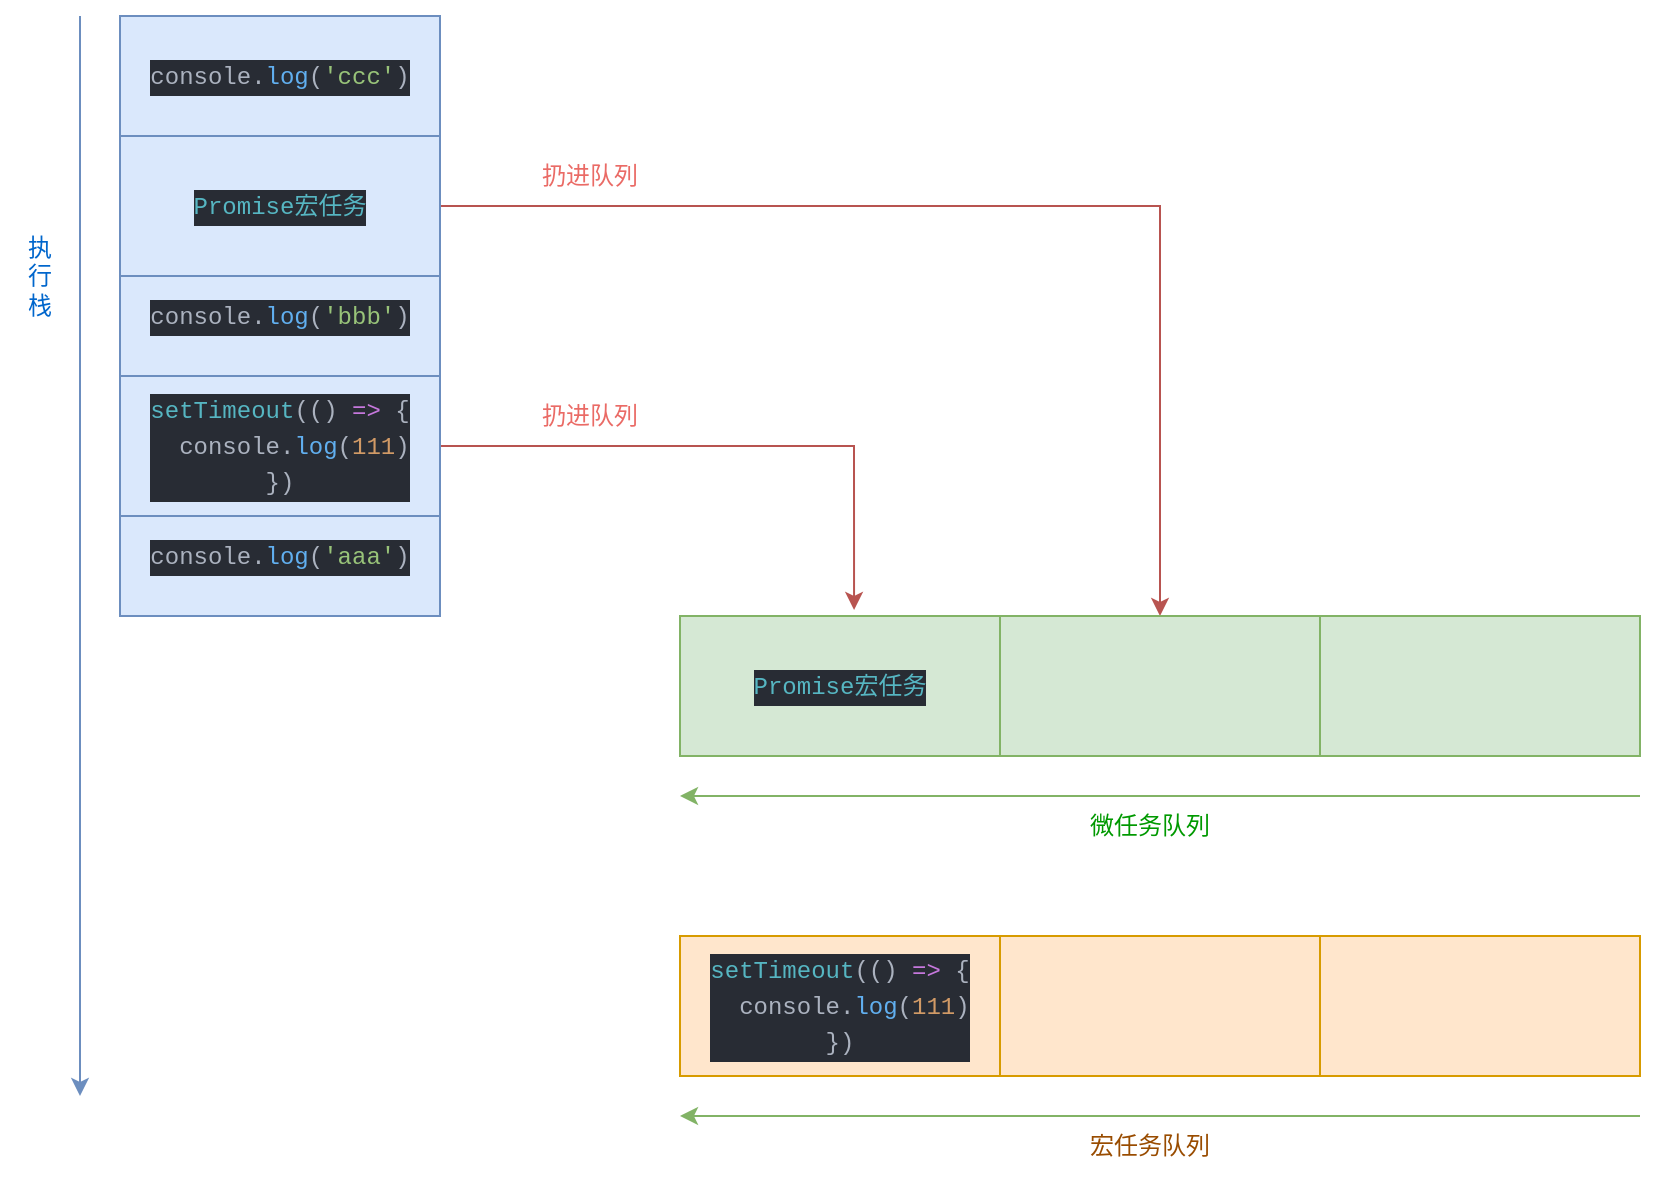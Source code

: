 <mxfile version="12.4.2" type="device" pages="1"><diagram id="RkADeW3dG8wnYKc9OIKK" name="Page-1"><mxGraphModel dx="946" dy="557" grid="1" gridSize="10" guides="1" tooltips="1" connect="1" arrows="1" fold="1" page="1" pageScale="1" pageWidth="827" pageHeight="1169" math="0" shadow="0"><root><mxCell id="0"/><mxCell id="1" parent="0"/><mxCell id="sOgLCs6yCAgwCK1zOZvz-7" value="&lt;div style=&quot;color: rgb(171 , 178 , 191) ; background-color: rgb(40 , 44 , 52) ; font-family: &amp;#34;menlo&amp;#34; , &amp;#34;monaco&amp;#34; , &amp;#34;courier new&amp;#34; , monospace ; line-height: 18px ; white-space: pre&quot;&gt;console.&lt;span style=&quot;color: #61afef&quot;&gt;log&lt;/span&gt;(&lt;span style=&quot;color: #98c379&quot;&gt;'aaa'&lt;/span&gt;)&lt;/div&gt;" style="rounded=0;whiteSpace=wrap;html=1;fillColor=#dae8fc;strokeColor=#6c8ebf;" vertex="1" parent="1"><mxGeometry x="160" y="380" width="160" height="60" as="geometry"/></mxCell><mxCell id="sOgLCs6yCAgwCK1zOZvz-30" style="edgeStyle=orthogonalEdgeStyle;rounded=0;orthogonalLoop=1;jettySize=auto;html=1;entryX=0.544;entryY=-0.043;entryDx=0;entryDy=0;entryPerimeter=0;fontColor=#0066CC;fillColor=#f8cecc;strokeColor=#b85450;" edge="1" parent="1" source="sOgLCs6yCAgwCK1zOZvz-8" target="sOgLCs6yCAgwCK1zOZvz-21"><mxGeometry relative="1" as="geometry"/></mxCell><mxCell id="sOgLCs6yCAgwCK1zOZvz-8" value="&lt;div style=&quot;color: rgb(171 , 178 , 191) ; background-color: rgb(40 , 44 , 52) ; font-family: &amp;#34;menlo&amp;#34; , &amp;#34;monaco&amp;#34; , &amp;#34;courier new&amp;#34; , monospace ; line-height: 18px ; white-space: pre&quot;&gt;&lt;div&gt;&lt;span style=&quot;color: #56b6c2&quot;&gt;setTimeout&lt;/span&gt;(() &lt;span style=&quot;color: #c678dd&quot;&gt;=&amp;gt;&lt;/span&gt; {&lt;/div&gt;&lt;div&gt;  console.&lt;span style=&quot;color: #61afef&quot;&gt;log&lt;/span&gt;(&lt;span style=&quot;color: #d19a66&quot;&gt;111&lt;/span&gt;)&lt;/div&gt;&lt;div&gt;})&lt;/div&gt;&lt;/div&gt;" style="rounded=0;whiteSpace=wrap;html=1;fillColor=#dae8fc;strokeColor=#6c8ebf;" vertex="1" parent="1"><mxGeometry x="160" y="320" width="160" height="70" as="geometry"/></mxCell><mxCell id="sOgLCs6yCAgwCK1zOZvz-9" value="&lt;div style=&quot;color: rgb(171 , 178 , 191) ; background-color: rgb(40 , 44 , 52) ; font-family: &amp;#34;menlo&amp;#34; , &amp;#34;monaco&amp;#34; , &amp;#34;courier new&amp;#34; , monospace ; line-height: 18px ; white-space: pre&quot;&gt;console.&lt;span style=&quot;color: #61afef&quot;&gt;log&lt;/span&gt;(&lt;span style=&quot;color: #98c379&quot;&gt;'bbb'&lt;/span&gt;)&lt;/div&gt;" style="rounded=0;whiteSpace=wrap;html=1;fillColor=#dae8fc;strokeColor=#6c8ebf;" vertex="1" parent="1"><mxGeometry x="160" y="260" width="160" height="60" as="geometry"/></mxCell><mxCell id="sOgLCs6yCAgwCK1zOZvz-31" style="edgeStyle=orthogonalEdgeStyle;rounded=0;orthogonalLoop=1;jettySize=auto;html=1;entryX=0.5;entryY=0;entryDx=0;entryDy=0;fontColor=#0066CC;fillColor=#f8cecc;strokeColor=#b85450;" edge="1" parent="1" source="sOgLCs6yCAgwCK1zOZvz-10" target="sOgLCs6yCAgwCK1zOZvz-22"><mxGeometry relative="1" as="geometry"/></mxCell><mxCell id="sOgLCs6yCAgwCK1zOZvz-10" value="&lt;div style=&quot;background-color: rgb(40 , 44 , 52) ; font-family: &amp;#34;menlo&amp;#34; , &amp;#34;monaco&amp;#34; , &amp;#34;courier new&amp;#34; , monospace ; line-height: 18px ; white-space: pre&quot;&gt;&lt;div&gt;&lt;font color=&quot;#56b6c2&quot;&gt;Promise宏任务&lt;/font&gt;&lt;/div&gt;&lt;/div&gt;" style="rounded=0;whiteSpace=wrap;html=1;fillColor=#dae8fc;strokeColor=#6c8ebf;" vertex="1" parent="1"><mxGeometry x="160" y="200" width="160" height="70" as="geometry"/></mxCell><mxCell id="sOgLCs6yCAgwCK1zOZvz-11" value="&lt;div style=&quot;color: rgb(171 , 178 , 191) ; background-color: rgb(40 , 44 , 52) ; font-family: &amp;#34;menlo&amp;#34; , &amp;#34;monaco&amp;#34; , &amp;#34;courier new&amp;#34; , monospace ; line-height: 18px ; white-space: pre&quot;&gt;console.&lt;span style=&quot;color: #61afef&quot;&gt;log&lt;/span&gt;(&lt;span style=&quot;color: #98c379&quot;&gt;'ccc'&lt;/span&gt;)&lt;/div&gt;" style="rounded=0;whiteSpace=wrap;html=1;fillColor=#dae8fc;strokeColor=#6c8ebf;" vertex="1" parent="1"><mxGeometry x="160" y="140" width="160" height="60" as="geometry"/></mxCell><mxCell id="sOgLCs6yCAgwCK1zOZvz-16" value="" style="endArrow=classic;html=1;fillColor=#dae8fc;strokeColor=#6c8ebf;" edge="1" parent="1"><mxGeometry width="50" height="50" relative="1" as="geometry"><mxPoint x="140" y="140" as="sourcePoint"/><mxPoint x="140" y="680" as="targetPoint"/></mxGeometry></mxCell><mxCell id="sOgLCs6yCAgwCK1zOZvz-20" value="&lt;div style=&quot;background-color: rgb(40 , 44 , 52) ; font-family: &amp;#34;menlo&amp;#34; , &amp;#34;monaco&amp;#34; , &amp;#34;courier new&amp;#34; , monospace ; line-height: 18px ; white-space: pre&quot;&gt;&lt;div style=&quot;color: rgb(171 , 178 , 191)&quot;&gt;&lt;br&gt;&lt;/div&gt;&lt;/div&gt;" style="rounded=0;whiteSpace=wrap;html=1;fillColor=#d5e8d4;strokeColor=#82b366;" vertex="1" parent="1"><mxGeometry x="760" y="440" width="160" height="70" as="geometry"/></mxCell><mxCell id="sOgLCs6yCAgwCK1zOZvz-21" value="&lt;div style=&quot;color: rgb(171 , 178 , 191) ; background-color: rgb(40 , 44 , 52) ; font-family: &amp;#34;menlo&amp;#34; , &amp;#34;monaco&amp;#34; , &amp;#34;courier new&amp;#34; , monospace ; line-height: 18px ; white-space: pre&quot;&gt;&lt;span style=&quot;color: rgb(86 , 182 , 194)&quot;&gt;Promise宏任务&lt;/span&gt;&lt;br&gt;&lt;/div&gt;" style="rounded=0;whiteSpace=wrap;html=1;fillColor=#d5e8d4;strokeColor=#82b366;" vertex="1" parent="1"><mxGeometry x="440" y="440" width="160" height="70" as="geometry"/></mxCell><mxCell id="sOgLCs6yCAgwCK1zOZvz-22" value="&lt;div style=&quot;background-color: rgb(40 , 44 , 52) ; font-family: &amp;#34;menlo&amp;#34; , &amp;#34;monaco&amp;#34; , &amp;#34;courier new&amp;#34; , monospace ; line-height: 18px ; white-space: pre&quot;&gt;&lt;div style=&quot;color: rgb(171 , 178 , 191)&quot;&gt;&lt;br&gt;&lt;/div&gt;&lt;/div&gt;" style="rounded=0;whiteSpace=wrap;html=1;fillColor=#d5e8d4;strokeColor=#82b366;" vertex="1" parent="1"><mxGeometry x="600" y="440" width="160" height="70" as="geometry"/></mxCell><mxCell id="sOgLCs6yCAgwCK1zOZvz-23" value="" style="endArrow=classic;html=1;fillColor=#d5e8d4;strokeColor=#82b366;" edge="1" parent="1"><mxGeometry width="50" height="50" relative="1" as="geometry"><mxPoint x="920" y="530" as="sourcePoint"/><mxPoint x="440" y="530" as="targetPoint"/></mxGeometry></mxCell><mxCell id="sOgLCs6yCAgwCK1zOZvz-24" value="执&lt;br&gt;行&lt;br&gt;栈" style="text;html=1;strokeColor=none;fillColor=none;align=center;verticalAlign=middle;whiteSpace=wrap;rounded=0;fontColor=#0066CC;" vertex="1" parent="1"><mxGeometry x="100" y="230" width="40" height="80" as="geometry"/></mxCell><mxCell id="sOgLCs6yCAgwCK1zOZvz-25" value="微任务队列" style="text;html=1;strokeColor=none;fillColor=none;align=center;verticalAlign=middle;whiteSpace=wrap;rounded=0;fontColor=#009900;" vertex="1" parent="1"><mxGeometry x="640" y="530" width="70" height="30" as="geometry"/></mxCell><mxCell id="sOgLCs6yCAgwCK1zOZvz-34" value="扔进队列" style="text;html=1;strokeColor=none;fillColor=none;align=center;verticalAlign=middle;whiteSpace=wrap;rounded=0;fontColor=#EA6B66;" vertex="1" parent="1"><mxGeometry x="360" y="210" width="70" height="20" as="geometry"/></mxCell><mxCell id="sOgLCs6yCAgwCK1zOZvz-35" value="扔进队列" style="text;html=1;strokeColor=none;fillColor=none;align=center;verticalAlign=middle;whiteSpace=wrap;rounded=0;fontColor=#EA6B66;" vertex="1" parent="1"><mxGeometry x="360" y="330" width="70" height="20" as="geometry"/></mxCell><mxCell id="sOgLCs6yCAgwCK1zOZvz-37" value="&lt;div style=&quot;background-color: rgb(40 , 44 , 52) ; font-family: &amp;#34;menlo&amp;#34; , &amp;#34;monaco&amp;#34; , &amp;#34;courier new&amp;#34; , monospace ; line-height: 18px ; white-space: pre&quot;&gt;&lt;div style=&quot;color: rgb(171 , 178 , 191)&quot;&gt;&lt;br&gt;&lt;/div&gt;&lt;/div&gt;" style="rounded=0;whiteSpace=wrap;html=1;fillColor=#ffe6cc;strokeColor=#d79b00;" vertex="1" parent="1"><mxGeometry x="760" y="600" width="160" height="70" as="geometry"/></mxCell><mxCell id="sOgLCs6yCAgwCK1zOZvz-38" value="&lt;div style=&quot;color: rgb(171 , 178 , 191) ; background-color: rgb(40 , 44 , 52) ; font-family: &amp;#34;menlo&amp;#34; , &amp;#34;monaco&amp;#34; , &amp;#34;courier new&amp;#34; , monospace ; line-height: 18px ; white-space: pre&quot;&gt;&lt;div&gt;&lt;span style=&quot;color: rgb(86 , 182 , 194)&quot;&gt;setTimeout&lt;/span&gt;(() &lt;span style=&quot;color: rgb(198 , 120 , 221)&quot;&gt;=&amp;gt;&lt;/span&gt; {&lt;/div&gt;&lt;div&gt;  console.&lt;span style=&quot;color: rgb(97 , 175 , 239)&quot;&gt;log&lt;/span&gt;(&lt;span style=&quot;color: rgb(209 , 154 , 102)&quot;&gt;111&lt;/span&gt;)&lt;/div&gt;&lt;div&gt;})&lt;/div&gt;&lt;/div&gt;" style="rounded=0;whiteSpace=wrap;html=1;fillColor=#ffe6cc;strokeColor=#d79b00;" vertex="1" parent="1"><mxGeometry x="440" y="600" width="160" height="70" as="geometry"/></mxCell><mxCell id="sOgLCs6yCAgwCK1zOZvz-39" value="&lt;div style=&quot;background-color: rgb(40 , 44 , 52) ; font-family: &amp;#34;menlo&amp;#34; , &amp;#34;monaco&amp;#34; , &amp;#34;courier new&amp;#34; , monospace ; line-height: 18px ; white-space: pre&quot;&gt;&lt;div style=&quot;color: rgb(171 , 178 , 191)&quot;&gt;&lt;br&gt;&lt;/div&gt;&lt;/div&gt;" style="rounded=0;whiteSpace=wrap;html=1;fillColor=#ffe6cc;strokeColor=#d79b00;" vertex="1" parent="1"><mxGeometry x="600" y="600" width="160" height="70" as="geometry"/></mxCell><mxCell id="sOgLCs6yCAgwCK1zOZvz-40" value="" style="endArrow=classic;html=1;fillColor=#d5e8d4;strokeColor=#82b366;" edge="1" parent="1"><mxGeometry width="50" height="50" relative="1" as="geometry"><mxPoint x="920" y="690" as="sourcePoint"/><mxPoint x="440" y="690" as="targetPoint"/></mxGeometry></mxCell><mxCell id="sOgLCs6yCAgwCK1zOZvz-41" value="宏任务队列" style="text;html=1;strokeColor=none;fillColor=none;align=center;verticalAlign=middle;whiteSpace=wrap;rounded=0;fontColor=#994C00;" vertex="1" parent="1"><mxGeometry x="640" y="690" width="70" height="30" as="geometry"/></mxCell></root></mxGraphModel></diagram></mxfile>